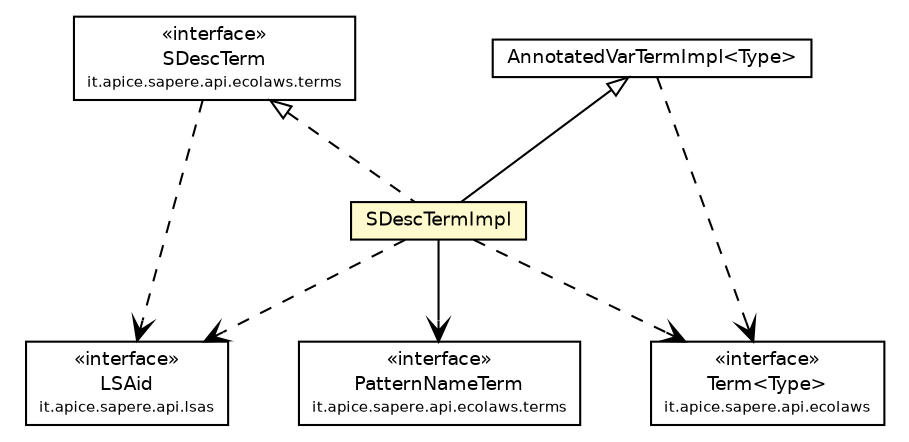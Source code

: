 #!/usr/local/bin/dot
#
# Class diagram 
# Generated by UmlGraph version 4.4 (http://www.spinellis.gr/sw/umlgraph)
#

digraph G {
	edge [fontname="Helvetica",fontsize=10,labelfontname="Helvetica",labelfontsize=10];
	node [fontname="Helvetica",fontsize=10,shape=plaintext];
	// it.apice.sapere.api.ecolaws.Term<Type>
	c43707 [label=<<table border="0" cellborder="1" cellspacing="0" cellpadding="2" port="p" href="../../Term.html">
		<tr><td><table border="0" cellspacing="0" cellpadding="1">
			<tr><td> &laquo;interface&raquo; </td></tr>
			<tr><td> Term&lt;Type&gt; </td></tr>
			<tr><td><font point-size="7.0"> it.apice.sapere.api.ecolaws </font></td></tr>
		</table></td></tr>
		</table>>, fontname="Helvetica", fontcolor="black", fontsize=9.0];
	// it.apice.sapere.api.ecolaws.terms.SDescTerm
	c43735 [label=<<table border="0" cellborder="1" cellspacing="0" cellpadding="2" port="p" href="../SDescTerm.html">
		<tr><td><table border="0" cellspacing="0" cellpadding="1">
			<tr><td> &laquo;interface&raquo; </td></tr>
			<tr><td> SDescTerm </td></tr>
			<tr><td><font point-size="7.0"> it.apice.sapere.api.ecolaws.terms </font></td></tr>
		</table></td></tr>
		</table>>, fontname="Helvetica", fontcolor="black", fontsize=9.0];
	// it.apice.sapere.api.ecolaws.terms.PatternNameTerm
	c43737 [label=<<table border="0" cellborder="1" cellspacing="0" cellpadding="2" port="p" href="../PatternNameTerm.html">
		<tr><td><table border="0" cellspacing="0" cellpadding="1">
			<tr><td> &laquo;interface&raquo; </td></tr>
			<tr><td> PatternNameTerm </td></tr>
			<tr><td><font point-size="7.0"> it.apice.sapere.api.ecolaws.terms </font></td></tr>
		</table></td></tr>
		</table>>, fontname="Helvetica", fontcolor="black", fontsize=9.0];
	// it.apice.sapere.api.lsas.LSAid
	c43754 [label=<<table border="0" cellborder="1" cellspacing="0" cellpadding="2" port="p" href="../../../lsas/LSAid.html">
		<tr><td><table border="0" cellspacing="0" cellpadding="1">
			<tr><td> &laquo;interface&raquo; </td></tr>
			<tr><td> LSAid </td></tr>
			<tr><td><font point-size="7.0"> it.apice.sapere.api.lsas </font></td></tr>
		</table></td></tr>
		</table>>, fontname="Helvetica", fontcolor="black", fontsize=9.0];
	// it.apice.sapere.api.ecolaws.terms.impl.SDescTermImpl
	c43825 [label=<<table border="0" cellborder="1" cellspacing="0" cellpadding="2" port="p" bgcolor="lemonChiffon" href="./SDescTermImpl.html">
		<tr><td><table border="0" cellspacing="0" cellpadding="1">
			<tr><td> SDescTermImpl </td></tr>
		</table></td></tr>
		</table>>, fontname="Helvetica", fontcolor="black", fontsize=9.0];
	// it.apice.sapere.api.ecolaws.terms.impl.AnnotatedVarTermImpl<Type>
	c43829 [label=<<table border="0" cellborder="1" cellspacing="0" cellpadding="2" port="p" href="./AnnotatedVarTermImpl.html">
		<tr><td><table border="0" cellspacing="0" cellpadding="1">
			<tr><td> AnnotatedVarTermImpl&lt;Type&gt; </td></tr>
		</table></td></tr>
		</table>>, fontname="Helvetica", fontcolor="black", fontsize=9.0];
	//it.apice.sapere.api.ecolaws.terms.impl.SDescTermImpl extends it.apice.sapere.api.ecolaws.terms.impl.AnnotatedVarTermImpl<it.apice.sapere.api.lsas.SemanticDescription>
	c43829:p -> c43825:p [dir=back,arrowtail=empty];
	//it.apice.sapere.api.ecolaws.terms.impl.SDescTermImpl implements it.apice.sapere.api.ecolaws.terms.SDescTerm
	c43735:p -> c43825:p [dir=back,arrowtail=empty,style=dashed];
	// it.apice.sapere.api.ecolaws.terms.impl.SDescTermImpl NAVASSOC it.apice.sapere.api.ecolaws.terms.PatternNameTerm
	c43825:p -> c43737:p [taillabel="", label="", headlabel="", fontname="Helvetica", fontcolor="black", fontsize=10.0, color="black", arrowhead=open];
	// it.apice.sapere.api.ecolaws.terms.SDescTerm DEPEND it.apice.sapere.api.lsas.LSAid
	c43735:p -> c43754:p [taillabel="", label="", headlabel="", fontname="Helvetica", fontcolor="black", fontsize=10.0, color="black", arrowhead=open, style=dashed];
	// it.apice.sapere.api.ecolaws.terms.impl.SDescTermImpl DEPEND it.apice.sapere.api.ecolaws.Term<Type>
	c43825:p -> c43707:p [taillabel="", label="", headlabel="", fontname="Helvetica", fontcolor="black", fontsize=10.0, color="black", arrowhead=open, style=dashed];
	// it.apice.sapere.api.ecolaws.terms.impl.SDescTermImpl DEPEND it.apice.sapere.api.lsas.LSAid
	c43825:p -> c43754:p [taillabel="", label="", headlabel="", fontname="Helvetica", fontcolor="black", fontsize=10.0, color="black", arrowhead=open, style=dashed];
	// it.apice.sapere.api.ecolaws.terms.impl.AnnotatedVarTermImpl<Type> DEPEND it.apice.sapere.api.ecolaws.Term<Type>
	c43829:p -> c43707:p [taillabel="", label="", headlabel="", fontname="Helvetica", fontcolor="black", fontsize=10.0, color="black", arrowhead=open, style=dashed];
}

